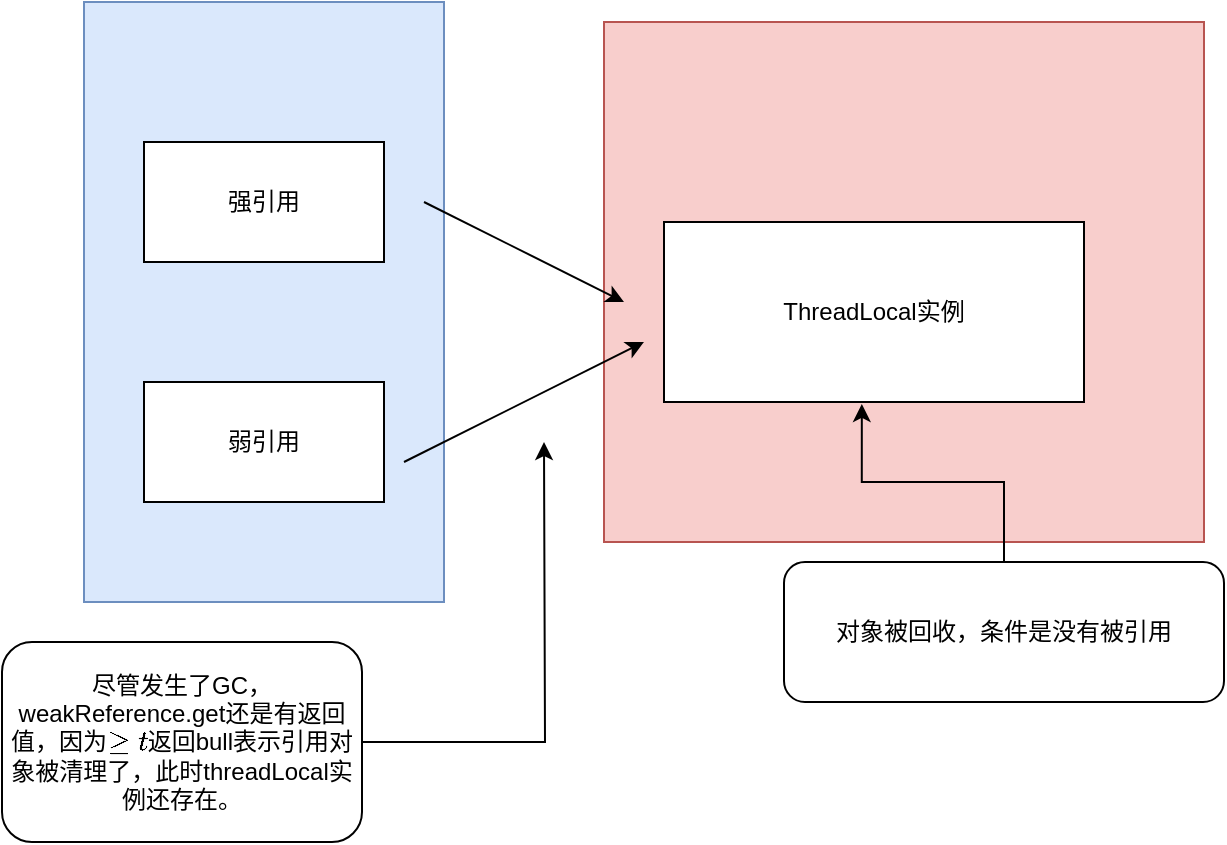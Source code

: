 <mxfile version="14.2.4" type="github">
  <diagram id="S6pcIshCaqG7o9dY97DU" name="第 1 页">
    <mxGraphModel dx="1298" dy="520" grid="1" gridSize="10" guides="1" tooltips="1" connect="1" arrows="1" fold="1" page="1" pageScale="1" pageWidth="827" pageHeight="1169" math="0" shadow="0">
      <root>
        <mxCell id="0" />
        <mxCell id="1" parent="0" />
        <mxCell id="Vpd-4Ts3bP_RgZPSbF6I-12" value="" style="rounded=0;whiteSpace=wrap;html=1;fillColor=#f8cecc;strokeColor=#b85450;" vertex="1" parent="1">
          <mxGeometry x="400" y="80" width="300" height="260" as="geometry" />
        </mxCell>
        <mxCell id="Vpd-4Ts3bP_RgZPSbF6I-11" value="" style="rounded=0;whiteSpace=wrap;html=1;fillColor=#dae8fc;strokeColor=#6c8ebf;" vertex="1" parent="1">
          <mxGeometry x="140" y="70" width="180" height="300" as="geometry" />
        </mxCell>
        <mxCell id="Vpd-4Ts3bP_RgZPSbF6I-1" value="ThreadLocal实例" style="rounded=0;whiteSpace=wrap;html=1;" vertex="1" parent="1">
          <mxGeometry x="430" y="180" width="210" height="90" as="geometry" />
        </mxCell>
        <mxCell id="Vpd-4Ts3bP_RgZPSbF6I-2" value="强引用" style="rounded=0;whiteSpace=wrap;html=1;" vertex="1" parent="1">
          <mxGeometry x="170" y="140" width="120" height="60" as="geometry" />
        </mxCell>
        <mxCell id="Vpd-4Ts3bP_RgZPSbF6I-3" value="弱引用" style="rounded=0;whiteSpace=wrap;html=1;" vertex="1" parent="1">
          <mxGeometry x="170" y="260" width="120" height="60" as="geometry" />
        </mxCell>
        <mxCell id="Vpd-4Ts3bP_RgZPSbF6I-4" value="" style="endArrow=classic;html=1;" edge="1" parent="1">
          <mxGeometry width="50" height="50" relative="1" as="geometry">
            <mxPoint x="300" y="300" as="sourcePoint" />
            <mxPoint x="420" y="240" as="targetPoint" />
          </mxGeometry>
        </mxCell>
        <mxCell id="Vpd-4Ts3bP_RgZPSbF6I-6" value="" style="endArrow=classic;html=1;" edge="1" parent="1">
          <mxGeometry width="50" height="50" relative="1" as="geometry">
            <mxPoint x="310" y="170" as="sourcePoint" />
            <mxPoint x="410" y="220" as="targetPoint" />
          </mxGeometry>
        </mxCell>
        <mxCell id="Vpd-4Ts3bP_RgZPSbF6I-8" style="edgeStyle=orthogonalEdgeStyle;rounded=0;orthogonalLoop=1;jettySize=auto;html=1;entryX=0.471;entryY=1.011;entryDx=0;entryDy=0;entryPerimeter=0;" edge="1" parent="1" source="Vpd-4Ts3bP_RgZPSbF6I-7" target="Vpd-4Ts3bP_RgZPSbF6I-1">
          <mxGeometry relative="1" as="geometry" />
        </mxCell>
        <mxCell id="Vpd-4Ts3bP_RgZPSbF6I-7" value="对象被回收，条件是没有被引用" style="rounded=1;whiteSpace=wrap;html=1;" vertex="1" parent="1">
          <mxGeometry x="490" y="350" width="220" height="70" as="geometry" />
        </mxCell>
        <mxCell id="Vpd-4Ts3bP_RgZPSbF6I-10" style="edgeStyle=orthogonalEdgeStyle;rounded=0;orthogonalLoop=1;jettySize=auto;html=1;" edge="1" parent="1" source="Vpd-4Ts3bP_RgZPSbF6I-9">
          <mxGeometry relative="1" as="geometry">
            <mxPoint x="370" y="290" as="targetPoint" />
          </mxGeometry>
        </mxCell>
        <mxCell id="Vpd-4Ts3bP_RgZPSbF6I-9" value="尽管发生了GC，weakReference.get还是有返回值，因为`get`返回bull表示引用对象被清理了，此时threadLocal实例还存在。" style="rounded=1;whiteSpace=wrap;html=1;" vertex="1" parent="1">
          <mxGeometry x="99" y="390" width="180" height="100" as="geometry" />
        </mxCell>
      </root>
    </mxGraphModel>
  </diagram>
</mxfile>
